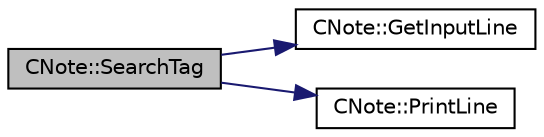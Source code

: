 digraph "CNote::SearchTag"
{
 // LATEX_PDF_SIZE
  edge [fontname="Helvetica",fontsize="10",labelfontname="Helvetica",labelfontsize="10"];
  node [fontname="Helvetica",fontsize="10",shape=record];
  rankdir="LR";
  Node1 [label="CNote::SearchTag",height=0.2,width=0.4,color="black", fillcolor="grey75", style="filled", fontcolor="black",tooltip="Searches through tag_dev file and attempts to find a category and note match."];
  Node1 -> Node2 [color="midnightblue",fontsize="10",style="solid",fontname="Helvetica"];
  Node2 [label="CNote::GetInputLine",height=0.2,width=0.4,color="black", fillcolor="white", style="filled",URL="$classCNote.html#a503cdc32ab502847c764e194bf53ee6d",tooltip="Reads a line from stdin and returns it."];
  Node1 -> Node3 [color="midnightblue",fontsize="10",style="solid",fontname="Helvetica"];
  Node3 [label="CNote::PrintLine",height=0.2,width=0.4,color="black", fillcolor="white", style="filled",URL="$classCNote.html#a3f4ada896501a9c6889104322dd20b4b",tooltip="Prints a line to stdout from the argument string."];
}
